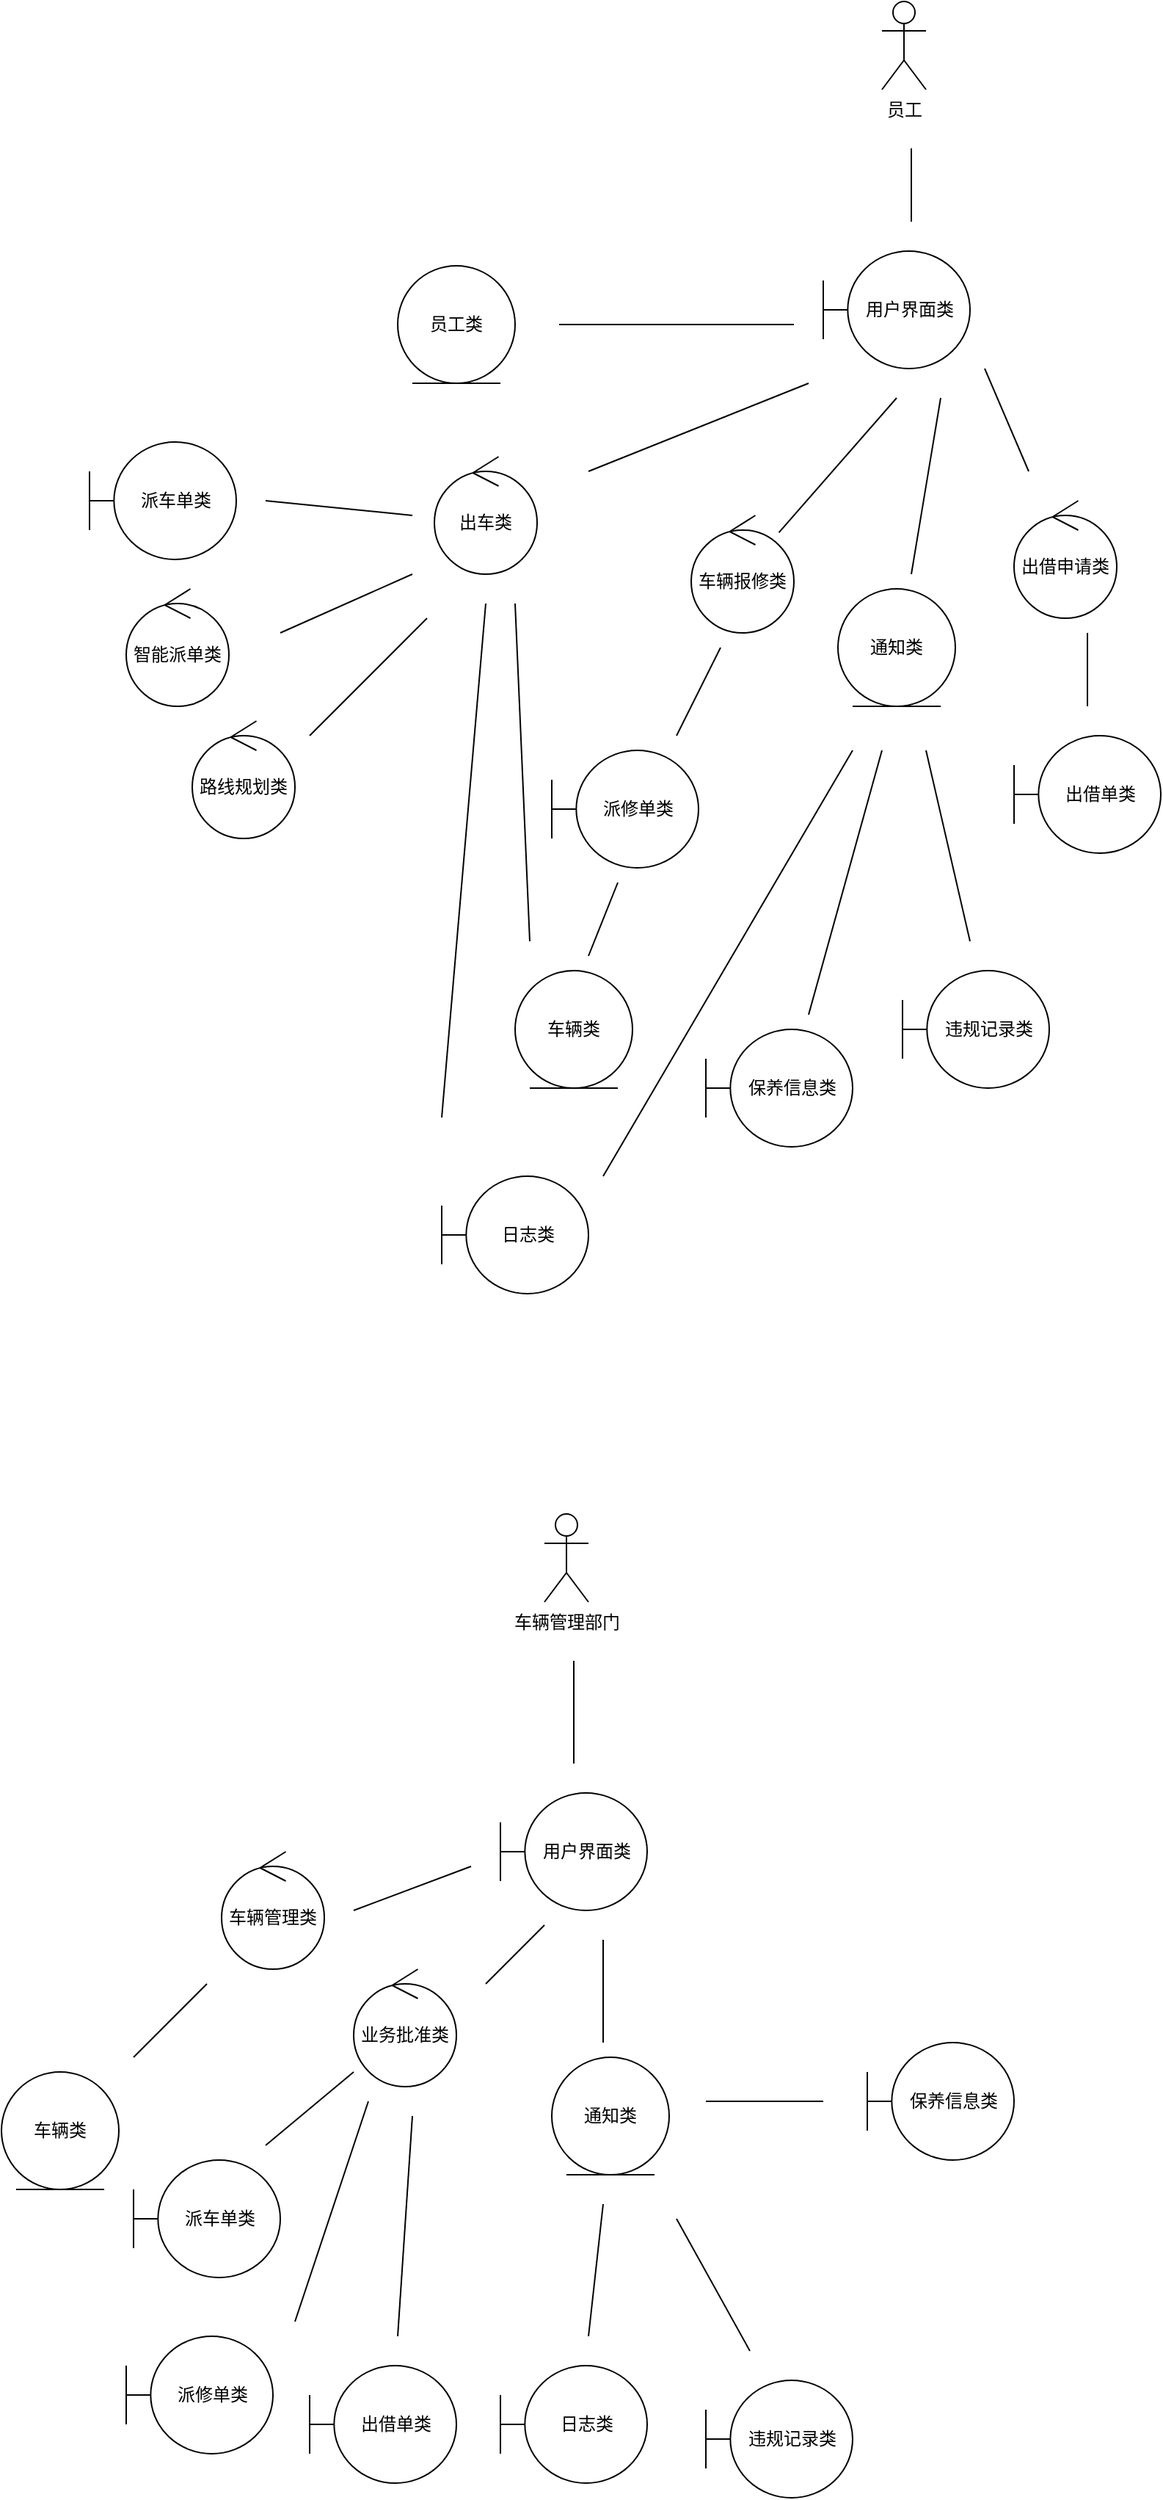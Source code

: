<mxfile version="15.7.3" type="device"><diagram id="ft-NIM8tYMZYG87cK1sI" name="第 1 页"><mxGraphModel dx="3031" dy="1730" grid="1" gridSize="10" guides="1" tooltips="1" connect="1" arrows="1" fold="1" page="1" pageScale="1" pageWidth="827" pageHeight="1169" math="0" shadow="0"><root><mxCell id="0"/><mxCell id="1" parent="0"/><mxCell id="S0Qg_xooq4vnKfYy6wzH-3" value="员工" style="shape=umlActor;verticalLabelPosition=bottom;verticalAlign=top;html=1;" vertex="1" parent="1"><mxGeometry x="300" y="410" width="30" height="60" as="geometry"/></mxCell><mxCell id="S0Qg_xooq4vnKfYy6wzH-4" value="员工类" style="ellipse;shape=umlEntity;whiteSpace=wrap;html=1;" vertex="1" parent="1"><mxGeometry x="-30" y="590" width="80" height="80" as="geometry"/></mxCell><mxCell id="S0Qg_xooq4vnKfYy6wzH-6" value="车辆类" style="ellipse;shape=umlEntity;whiteSpace=wrap;html=1;" vertex="1" parent="1"><mxGeometry x="50" y="1070" width="80" height="80" as="geometry"/></mxCell><mxCell id="S0Qg_xooq4vnKfYy6wzH-9" value="派车单类" style="shape=umlBoundary;whiteSpace=wrap;html=1;" vertex="1" parent="1"><mxGeometry x="-240" y="710" width="100" height="80" as="geometry"/></mxCell><mxCell id="S0Qg_xooq4vnKfYy6wzH-10" value="日志类" style="shape=umlBoundary;whiteSpace=wrap;html=1;" vertex="1" parent="1"><mxGeometry y="1210" width="100" height="80" as="geometry"/></mxCell><mxCell id="S0Qg_xooq4vnKfYy6wzH-12" value="路线规划类" style="ellipse;shape=umlControl;whiteSpace=wrap;html=1;" vertex="1" parent="1"><mxGeometry x="-170" y="900" width="70" height="80" as="geometry"/></mxCell><mxCell id="S0Qg_xooq4vnKfYy6wzH-13" value="车辆管理部门" style="shape=umlActor;verticalLabelPosition=bottom;verticalAlign=top;html=1;" vertex="1" parent="1"><mxGeometry x="70" y="1440" width="30" height="60" as="geometry"/></mxCell><mxCell id="S0Qg_xooq4vnKfYy6wzH-14" value="通知类" style="ellipse;shape=umlEntity;whiteSpace=wrap;html=1;" vertex="1" parent="1"><mxGeometry x="270" y="810" width="80" height="80" as="geometry"/></mxCell><mxCell id="S0Qg_xooq4vnKfYy6wzH-15" value="出借单类" style="shape=umlBoundary;whiteSpace=wrap;html=1;" vertex="1" parent="1"><mxGeometry x="390" y="910" width="100" height="80" as="geometry"/></mxCell><mxCell id="S0Qg_xooq4vnKfYy6wzH-17" value="" style="endArrow=none;html=1;rounded=0;" edge="1" parent="1"><mxGeometry width="50" height="50" relative="1" as="geometry"><mxPoint x="320" y="560" as="sourcePoint"/><mxPoint x="320" y="510" as="targetPoint"/></mxGeometry></mxCell><mxCell id="S0Qg_xooq4vnKfYy6wzH-18" value="用户界面类" style="shape=umlBoundary;whiteSpace=wrap;html=1;" vertex="1" parent="1"><mxGeometry x="260" y="580" width="100" height="80" as="geometry"/></mxCell><mxCell id="S0Qg_xooq4vnKfYy6wzH-19" value="" style="endArrow=none;html=1;rounded=0;" edge="1" parent="1"><mxGeometry width="50" height="50" relative="1" as="geometry"><mxPoint x="90" y="1540" as="sourcePoint"/><mxPoint x="90" y="1610" as="targetPoint"/></mxGeometry></mxCell><mxCell id="S0Qg_xooq4vnKfYy6wzH-21" value="" style="endArrow=none;html=1;rounded=0;" edge="1" parent="1"><mxGeometry width="50" height="50" relative="1" as="geometry"><mxPoint x="240" y="630" as="sourcePoint"/><mxPoint x="80" y="630" as="targetPoint"/></mxGeometry></mxCell><mxCell id="S0Qg_xooq4vnKfYy6wzH-22" value="" style="endArrow=none;html=1;rounded=0;" edge="1" parent="1"><mxGeometry width="50" height="50" relative="1" as="geometry"><mxPoint x="250" y="670" as="sourcePoint"/><mxPoint x="100" y="730" as="targetPoint"/></mxGeometry></mxCell><mxCell id="S0Qg_xooq4vnKfYy6wzH-23" value="" style="endArrow=none;html=1;rounded=0;" edge="1" parent="1"><mxGeometry width="50" height="50" relative="1" as="geometry"><mxPoint x="-20" y="800" as="sourcePoint"/><mxPoint x="-110" y="840" as="targetPoint"/></mxGeometry></mxCell><mxCell id="S0Qg_xooq4vnKfYy6wzH-26" value="出车类" style="ellipse;shape=umlControl;whiteSpace=wrap;html=1;" vertex="1" parent="1"><mxGeometry x="-5" y="720" width="70" height="80" as="geometry"/></mxCell><mxCell id="S0Qg_xooq4vnKfYy6wzH-27" value="车辆报修类" style="ellipse;shape=umlControl;whiteSpace=wrap;html=1;" vertex="1" parent="1"><mxGeometry x="170" y="760" width="70" height="80" as="geometry"/></mxCell><mxCell id="S0Qg_xooq4vnKfYy6wzH-28" value="违规记录类" style="shape=umlBoundary;whiteSpace=wrap;html=1;" vertex="1" parent="1"><mxGeometry x="314" y="1070" width="100" height="80" as="geometry"/></mxCell><mxCell id="S0Qg_xooq4vnKfYy6wzH-29" value="保养信息类" style="shape=umlBoundary;whiteSpace=wrap;html=1;" vertex="1" parent="1"><mxGeometry x="180" y="1110" width="100" height="80" as="geometry"/></mxCell><mxCell id="S0Qg_xooq4vnKfYy6wzH-30" value="" style="endArrow=none;html=1;rounded=0;" edge="1" parent="1"><mxGeometry width="50" height="50" relative="1" as="geometry"><mxPoint x="-20" y="760" as="sourcePoint"/><mxPoint x="-120" y="750" as="targetPoint"/></mxGeometry></mxCell><mxCell id="S0Qg_xooq4vnKfYy6wzH-32" value="" style="endArrow=none;html=1;rounded=0;" edge="1" parent="1"><mxGeometry width="50" height="50" relative="1" as="geometry"><mxPoint x="-10" y="830" as="sourcePoint"/><mxPoint x="-90" y="910" as="targetPoint"/></mxGeometry></mxCell><mxCell id="S0Qg_xooq4vnKfYy6wzH-33" value="智能派单类" style="ellipse;shape=umlControl;whiteSpace=wrap;html=1;" vertex="1" parent="1"><mxGeometry x="-215" y="810" width="70" height="80" as="geometry"/></mxCell><mxCell id="S0Qg_xooq4vnKfYy6wzH-34" value="" style="endArrow=none;html=1;rounded=0;" edge="1" parent="1"><mxGeometry width="50" height="50" relative="1" as="geometry"><mxPoint x="30" y="820" as="sourcePoint"/><mxPoint y="1170" as="targetPoint"/></mxGeometry></mxCell><mxCell id="S0Qg_xooq4vnKfYy6wzH-35" value="" style="endArrow=none;html=1;rounded=0;" edge="1" parent="1"><mxGeometry width="50" height="50" relative="1" as="geometry"><mxPoint x="50" y="820" as="sourcePoint"/><mxPoint x="60" y="1050" as="targetPoint"/></mxGeometry></mxCell><mxCell id="S0Qg_xooq4vnKfYy6wzH-36" value="" style="endArrow=none;html=1;rounded=0;" edge="1" parent="1" target="S0Qg_xooq4vnKfYy6wzH-27"><mxGeometry width="50" height="50" relative="1" as="geometry"><mxPoint x="310" y="680" as="sourcePoint"/><mxPoint x="310" y="800" as="targetPoint"/></mxGeometry></mxCell><mxCell id="S0Qg_xooq4vnKfYy6wzH-37" value="" style="endArrow=none;html=1;rounded=0;" edge="1" parent="1"><mxGeometry width="50" height="50" relative="1" as="geometry"><mxPoint x="190" y="850" as="sourcePoint"/><mxPoint x="160" y="910" as="targetPoint"/></mxGeometry></mxCell><mxCell id="S0Qg_xooq4vnKfYy6wzH-38" value="" style="endArrow=none;html=1;rounded=0;" edge="1" parent="1"><mxGeometry width="50" height="50" relative="1" as="geometry"><mxPoint x="340" y="680" as="sourcePoint"/><mxPoint x="320" y="800" as="targetPoint"/></mxGeometry></mxCell><mxCell id="S0Qg_xooq4vnKfYy6wzH-39" value="" style="endArrow=none;html=1;rounded=0;" edge="1" parent="1"><mxGeometry width="50" height="50" relative="1" as="geometry"><mxPoint x="280" y="920" as="sourcePoint"/><mxPoint x="110" y="1210" as="targetPoint"/></mxGeometry></mxCell><mxCell id="S0Qg_xooq4vnKfYy6wzH-40" value="" style="endArrow=none;html=1;rounded=0;" edge="1" parent="1"><mxGeometry width="50" height="50" relative="1" as="geometry"><mxPoint x="330" y="920" as="sourcePoint"/><mxPoint x="360" y="1050" as="targetPoint"/></mxGeometry></mxCell><mxCell id="S0Qg_xooq4vnKfYy6wzH-42" value="出借申请类" style="ellipse;shape=umlControl;whiteSpace=wrap;html=1;" vertex="1" parent="1"><mxGeometry x="390" y="750" width="70" height="80" as="geometry"/></mxCell><mxCell id="S0Qg_xooq4vnKfYy6wzH-43" value="" style="endArrow=none;html=1;rounded=0;" edge="1" parent="1"><mxGeometry width="50" height="50" relative="1" as="geometry"><mxPoint x="370" y="660" as="sourcePoint"/><mxPoint x="400" y="730" as="targetPoint"/></mxGeometry></mxCell><mxCell id="S0Qg_xooq4vnKfYy6wzH-44" value="" style="endArrow=none;html=1;rounded=0;" edge="1" parent="1"><mxGeometry width="50" height="50" relative="1" as="geometry"><mxPoint x="440" y="840" as="sourcePoint"/><mxPoint x="440" y="890" as="targetPoint"/></mxGeometry></mxCell><mxCell id="S0Qg_xooq4vnKfYy6wzH-45" value="" style="endArrow=none;html=1;rounded=0;" edge="1" parent="1"><mxGeometry width="50" height="50" relative="1" as="geometry"><mxPoint x="300" y="920" as="sourcePoint"/><mxPoint x="250" y="1100" as="targetPoint"/></mxGeometry></mxCell><mxCell id="S0Qg_xooq4vnKfYy6wzH-46" value="车辆管理类" style="ellipse;shape=umlControl;whiteSpace=wrap;html=1;" vertex="1" parent="1"><mxGeometry x="-150" y="1670" width="70" height="80" as="geometry"/></mxCell><mxCell id="S0Qg_xooq4vnKfYy6wzH-47" value="用户界面类" style="shape=umlBoundary;whiteSpace=wrap;html=1;" vertex="1" parent="1"><mxGeometry x="40" y="1630" width="100" height="80" as="geometry"/></mxCell><mxCell id="S0Qg_xooq4vnKfYy6wzH-48" value="车辆类" style="ellipse;shape=umlEntity;whiteSpace=wrap;html=1;" vertex="1" parent="1"><mxGeometry x="-300" y="1820" width="80" height="80" as="geometry"/></mxCell><mxCell id="S0Qg_xooq4vnKfYy6wzH-49" value="" style="endArrow=none;html=1;rounded=0;" edge="1" parent="1"><mxGeometry width="50" height="50" relative="1" as="geometry"><mxPoint x="-60" y="1710" as="sourcePoint"/><mxPoint x="20" y="1680" as="targetPoint"/></mxGeometry></mxCell><mxCell id="S0Qg_xooq4vnKfYy6wzH-50" value="" style="endArrow=none;html=1;rounded=0;" edge="1" parent="1"><mxGeometry width="50" height="50" relative="1" as="geometry"><mxPoint x="-210" y="1810" as="sourcePoint"/><mxPoint x="-160" y="1760" as="targetPoint"/></mxGeometry></mxCell><mxCell id="S0Qg_xooq4vnKfYy6wzH-51" value="业务批准类" style="ellipse;shape=umlControl;whiteSpace=wrap;html=1;" vertex="1" parent="1"><mxGeometry x="-60" y="1750" width="70" height="80" as="geometry"/></mxCell><mxCell id="S0Qg_xooq4vnKfYy6wzH-52" value="派车单类" style="shape=umlBoundary;whiteSpace=wrap;html=1;" vertex="1" parent="1"><mxGeometry x="-210" y="1880" width="100" height="80" as="geometry"/></mxCell><mxCell id="S0Qg_xooq4vnKfYy6wzH-53" value="派修单类" style="shape=umlBoundary;whiteSpace=wrap;html=1;" vertex="1" parent="1"><mxGeometry x="75" y="920" width="100" height="80" as="geometry"/></mxCell><mxCell id="S0Qg_xooq4vnKfYy6wzH-54" value="" style="endArrow=none;html=1;rounded=0;" edge="1" parent="1"><mxGeometry width="50" height="50" relative="1" as="geometry"><mxPoint x="120" y="1010" as="sourcePoint"/><mxPoint x="100" y="1060" as="targetPoint"/></mxGeometry></mxCell><mxCell id="S0Qg_xooq4vnKfYy6wzH-55" value="" style="endArrow=none;html=1;rounded=0;" edge="1" parent="1"><mxGeometry width="50" height="50" relative="1" as="geometry"><mxPoint x="30" y="1760" as="sourcePoint"/><mxPoint x="70" y="1720" as="targetPoint"/></mxGeometry></mxCell><mxCell id="S0Qg_xooq4vnKfYy6wzH-56" value="" style="endArrow=none;html=1;rounded=0;" edge="1" parent="1"><mxGeometry width="50" height="50" relative="1" as="geometry"><mxPoint x="-120" y="1870" as="sourcePoint"/><mxPoint x="-60" y="1820" as="targetPoint"/></mxGeometry></mxCell><mxCell id="S0Qg_xooq4vnKfYy6wzH-57" value="" style="endArrow=none;html=1;rounded=0;" edge="1" parent="1"><mxGeometry width="50" height="50" relative="1" as="geometry"><mxPoint x="-100" y="1990" as="sourcePoint"/><mxPoint x="-50" y="1840" as="targetPoint"/></mxGeometry></mxCell><mxCell id="S0Qg_xooq4vnKfYy6wzH-58" value="派修单类" style="shape=umlBoundary;whiteSpace=wrap;html=1;" vertex="1" parent="1"><mxGeometry x="-215" y="2000" width="100" height="80" as="geometry"/></mxCell><mxCell id="S0Qg_xooq4vnKfYy6wzH-59" value="出借单类" style="shape=umlBoundary;whiteSpace=wrap;html=1;" vertex="1" parent="1"><mxGeometry x="-90" y="2020" width="100" height="80" as="geometry"/></mxCell><mxCell id="S0Qg_xooq4vnKfYy6wzH-60" value="" style="endArrow=none;html=1;rounded=0;" edge="1" parent="1"><mxGeometry width="50" height="50" relative="1" as="geometry"><mxPoint x="-30" y="2000" as="sourcePoint"/><mxPoint x="-20" y="1850" as="targetPoint"/></mxGeometry></mxCell><mxCell id="S0Qg_xooq4vnKfYy6wzH-61" value="通知类" style="ellipse;shape=umlEntity;whiteSpace=wrap;html=1;" vertex="1" parent="1"><mxGeometry x="75" y="1810" width="80" height="80" as="geometry"/></mxCell><mxCell id="S0Qg_xooq4vnKfYy6wzH-62" value="" style="endArrow=none;html=1;rounded=0;" edge="1" parent="1"><mxGeometry width="50" height="50" relative="1" as="geometry"><mxPoint x="110" y="1800" as="sourcePoint"/><mxPoint x="110" y="1730" as="targetPoint"/></mxGeometry></mxCell><mxCell id="S0Qg_xooq4vnKfYy6wzH-63" value="违规记录类" style="shape=umlBoundary;whiteSpace=wrap;html=1;" vertex="1" parent="1"><mxGeometry x="180" y="2030" width="100" height="80" as="geometry"/></mxCell><mxCell id="S0Qg_xooq4vnKfYy6wzH-64" value="日志类" style="shape=umlBoundary;whiteSpace=wrap;html=1;" vertex="1" parent="1"><mxGeometry x="40" y="2020" width="100" height="80" as="geometry"/></mxCell><mxCell id="S0Qg_xooq4vnKfYy6wzH-65" value="" style="endArrow=none;html=1;rounded=0;" edge="1" parent="1"><mxGeometry width="50" height="50" relative="1" as="geometry"><mxPoint x="100" y="2000" as="sourcePoint"/><mxPoint x="110" y="1910" as="targetPoint"/></mxGeometry></mxCell><mxCell id="S0Qg_xooq4vnKfYy6wzH-66" value="" style="endArrow=none;html=1;rounded=0;" edge="1" parent="1"><mxGeometry width="50" height="50" relative="1" as="geometry"><mxPoint x="210" y="2010" as="sourcePoint"/><mxPoint x="160" y="1920" as="targetPoint"/></mxGeometry></mxCell><mxCell id="S0Qg_xooq4vnKfYy6wzH-67" value="保养信息类" style="shape=umlBoundary;whiteSpace=wrap;html=1;" vertex="1" parent="1"><mxGeometry x="290" y="1800" width="100" height="80" as="geometry"/></mxCell><mxCell id="S0Qg_xooq4vnKfYy6wzH-68" value="" style="endArrow=none;html=1;rounded=0;" edge="1" parent="1"><mxGeometry width="50" height="50" relative="1" as="geometry"><mxPoint x="260" y="1840" as="sourcePoint"/><mxPoint x="180" y="1840" as="targetPoint"/></mxGeometry></mxCell></root></mxGraphModel></diagram></mxfile>